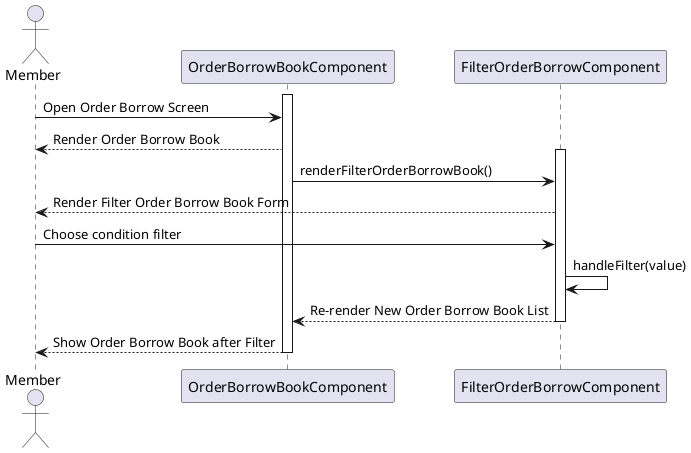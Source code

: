 @startuml
actor Member
activate OrderBorrowBookComponent
Member -> OrderBorrowBookComponent: Open Order Borrow Screen
OrderBorrowBookComponent --> Member: Render Order Borrow Book
activate FilterOrderBorrowComponent
OrderBorrowBookComponent -> FilterOrderBorrowComponent: renderFilterOrderBorrowBook()
FilterOrderBorrowComponent --> Member: Render Filter Order Borrow Book Form
Member -> FilterOrderBorrowComponent: Choose condition filter
FilterOrderBorrowComponent -> FilterOrderBorrowComponent: handleFilter(value)
FilterOrderBorrowComponent --> OrderBorrowBookComponent: Re-render New Order Borrow Book List
deactivate FilterOrderBorrowComponent
OrderBorrowBookComponent --> Member: Show Order Borrow Book after Filter 
deactivate OrderBorrowBookComponent
@enduml